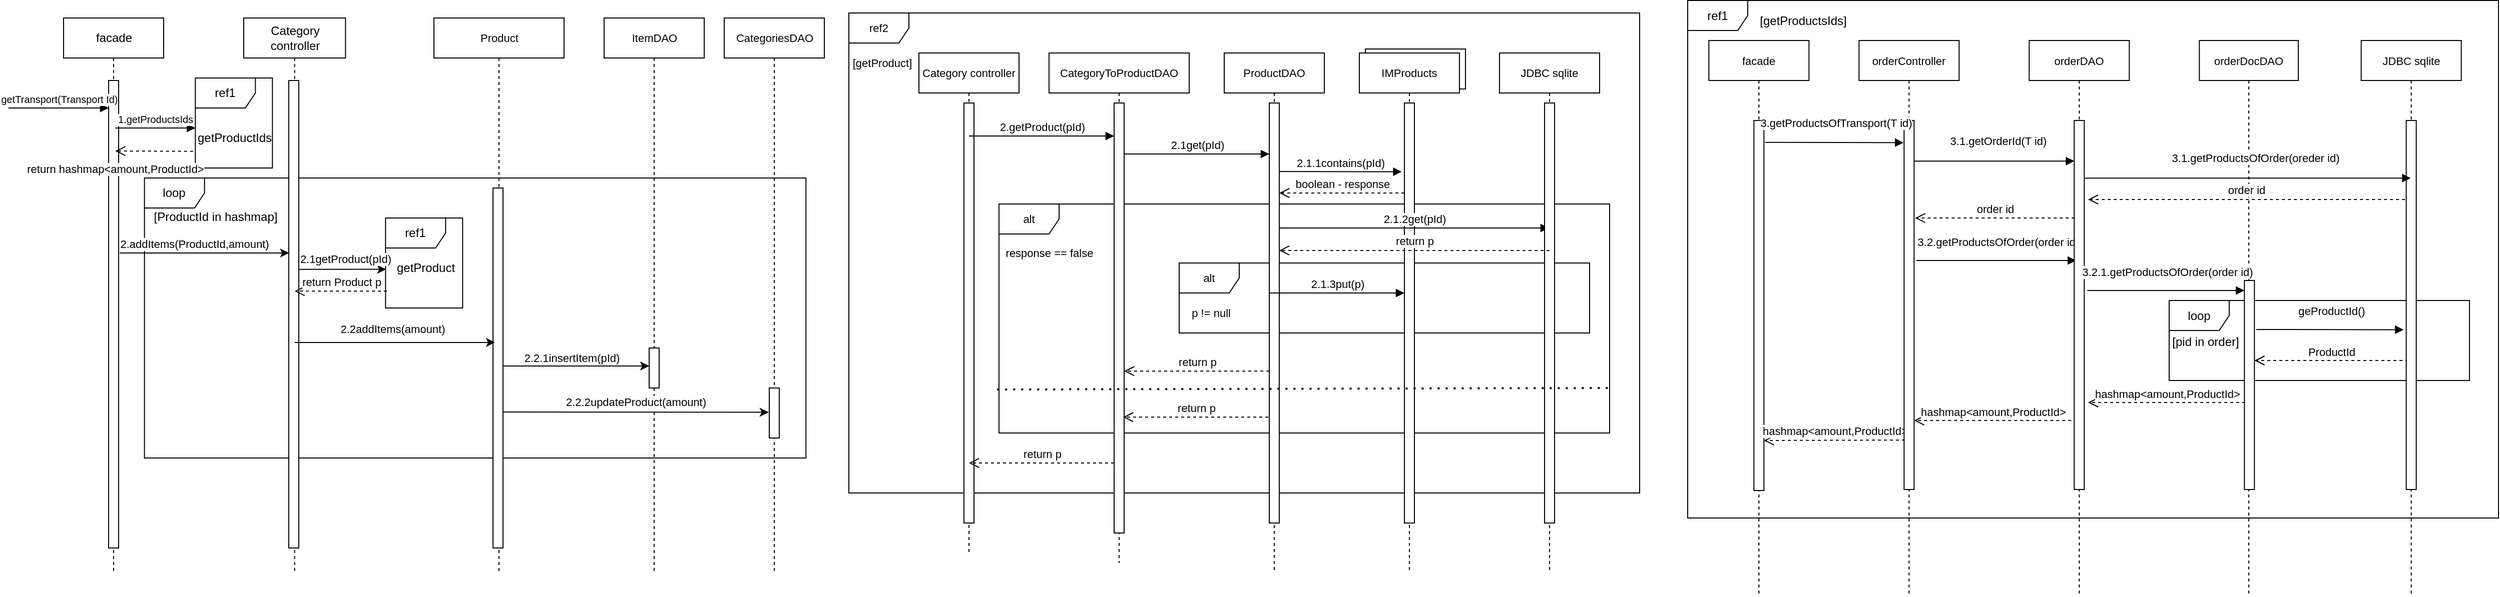 <mxfile version="18.0.6" type="device"><diagram id="UIoiNrkgvofZp8N54wWf" name="Page-1"><mxGraphModel dx="1278" dy="-1559" grid="1" gridSize="10" guides="1" tooltips="1" connect="1" arrows="1" fold="1" page="1" pageScale="1" pageWidth="850" pageHeight="1100" math="0" shadow="0"><root><mxCell id="0"/><mxCell id="1" parent="0"/><mxCell id="osj5FX9UXppX_0ojjCiP-1" value="loop" style="shape=umlFrame;whiteSpace=wrap;html=1;" parent="1" vertex="1"><mxGeometry x="168.33" y="2500" width="660.83" height="280" as="geometry"/></mxCell><mxCell id="osj5FX9UXppX_0ojjCiP-2" value="ref1" style="shape=umlFrame;whiteSpace=wrap;html=1;" parent="1" vertex="1"><mxGeometry x="409.16" y="2540" width="77" height="90" as="geometry"/></mxCell><mxCell id="osj5FX9UXppX_0ojjCiP-3" value="Category controller" style="shape=umlLifeline;perimeter=lifelinePerimeter;whiteSpace=wrap;html=1;container=1;collapsible=0;recursiveResize=0;outlineConnect=0;" parent="1" vertex="1"><mxGeometry x="267.5" y="2340" width="101.66" height="555" as="geometry"/></mxCell><mxCell id="osj5FX9UXppX_0ojjCiP-4" value="" style="html=1;points=[];perimeter=orthogonalPerimeter;fontSize=10;fillColor=default;" parent="osj5FX9UXppX_0ojjCiP-3" vertex="1"><mxGeometry x="45" y="62.5" width="10" height="467.5" as="geometry"/></mxCell><mxCell id="osj5FX9UXppX_0ojjCiP-5" value="[ProductId in hashmap]" style="text;html=1;resizable=0;autosize=1;align=center;verticalAlign=middle;points=[];fillColor=none;strokeColor=none;rounded=0;" parent="osj5FX9UXppX_0ojjCiP-3" vertex="1"><mxGeometry x="-98.34" y="189" width="140" height="20" as="geometry"/></mxCell><mxCell id="osj5FX9UXppX_0ojjCiP-6" value="ref1" style="shape=umlFrame;whiteSpace=wrap;html=1;" parent="1" vertex="1"><mxGeometry x="1710" y="2322.5" width="810" height="517.5" as="geometry"/></mxCell><mxCell id="osj5FX9UXppX_0ojjCiP-7" value="orderDocDAO" style="shape=umlLifeline;perimeter=lifelinePerimeter;whiteSpace=wrap;html=1;container=1;collapsible=0;recursiveResize=0;outlineConnect=0;fontSize=11;fillColor=default;" parent="1" vertex="1"><mxGeometry x="2221.17" y="2362.5" width="98.83" height="555" as="geometry"/></mxCell><mxCell id="osj5FX9UXppX_0ojjCiP-8" value="loop" style="shape=umlFrame;whiteSpace=wrap;html=1;" parent="osj5FX9UXppX_0ojjCiP-7" vertex="1"><mxGeometry x="-30.17" y="260" width="300" height="80" as="geometry"/></mxCell><mxCell id="osj5FX9UXppX_0ojjCiP-9" value="" style="html=1;points=[];perimeter=orthogonalPerimeter;fontSize=10;fillColor=default;" parent="osj5FX9UXppX_0ojjCiP-7" vertex="1"><mxGeometry x="45" y="240" width="10" height="209" as="geometry"/></mxCell><mxCell id="osj5FX9UXppX_0ojjCiP-10" value="geProductId()" style="html=1;verticalAlign=bottom;endArrow=block;rounded=0;fontSize=11;entryX=-0.263;entryY=0.548;entryDx=0;entryDy=0;entryPerimeter=0;" parent="osj5FX9UXppX_0ojjCiP-7" edge="1"><mxGeometry x="0.021" y="10" width="80" relative="1" as="geometry"><mxPoint x="56.83" y="289" as="sourcePoint"/><mxPoint x="204.03" y="289.212" as="targetPoint"/><mxPoint as="offset"/></mxGeometry></mxCell><mxCell id="osj5FX9UXppX_0ojjCiP-11" value="ProductId" style="html=1;verticalAlign=bottom;endArrow=open;dashed=1;endSize=8;rounded=0;" parent="osj5FX9UXppX_0ojjCiP-7" target="osj5FX9UXppX_0ojjCiP-9" edge="1"><mxGeometry relative="1" as="geometry"><mxPoint x="208.83" y="320" as="sourcePoint"/><mxPoint x="78.83" y="320" as="targetPoint"/></mxGeometry></mxCell><mxCell id="KsFIk7_tiNW7xSq67dsL-1" value="[pid in order]" style="text;html=1;strokeColor=none;fillColor=none;align=center;verticalAlign=middle;whiteSpace=wrap;rounded=0;" vertex="1" parent="osj5FX9UXppX_0ojjCiP-7"><mxGeometry x="-34.17" y="286.5" width="81.17" height="30" as="geometry"/></mxCell><mxCell id="osj5FX9UXppX_0ojjCiP-12" value="ref2" style="shape=umlFrame;whiteSpace=wrap;html=1;fontSize=11;" parent="1" vertex="1"><mxGeometry x="872" y="2335" width="790" height="480" as="geometry"/></mxCell><mxCell id="osj5FX9UXppX_0ojjCiP-13" value="alt" style="shape=umlFrame;whiteSpace=wrap;html=1;fontSize=11;" parent="1" vertex="1"><mxGeometry x="1022" y="2526" width="610" height="229" as="geometry"/></mxCell><mxCell id="osj5FX9UXppX_0ojjCiP-14" value="alt" style="shape=umlFrame;whiteSpace=wrap;html=1;fontSize=11;" parent="1" vertex="1"><mxGeometry x="1202" y="2585" width="410" height="70" as="geometry"/></mxCell><mxCell id="osj5FX9UXppX_0ojjCiP-15" value="" style="html=1;fontSize=11;" parent="1" vertex="1"><mxGeometry x="1388" y="2371" width="100" height="40" as="geometry"/></mxCell><mxCell id="osj5FX9UXppX_0ojjCiP-16" value="IMProducts" style="shape=umlLifeline;perimeter=lifelinePerimeter;whiteSpace=wrap;html=1;container=1;collapsible=0;recursiveResize=0;outlineConnect=0;fontSize=11;" parent="1" vertex="1"><mxGeometry x="1382" y="2375" width="100" height="520" as="geometry"/></mxCell><mxCell id="osj5FX9UXppX_0ojjCiP-17" value="2.1.1contains(pId)" style="html=1;verticalAlign=bottom;endArrow=block;rounded=0;fontSize=11;entryX=-0.267;entryY=0.365;entryDx=0;entryDy=0;entryPerimeter=0;" parent="osj5FX9UXppX_0ojjCiP-16" edge="1"><mxGeometry width="80" relative="1" as="geometry"><mxPoint x="-80.0" y="118.44" as="sourcePoint"/><mxPoint x="42.33" y="118.74" as="targetPoint"/></mxGeometry></mxCell><mxCell id="osj5FX9UXppX_0ojjCiP-18" value="boolean - response" style="html=1;verticalAlign=bottom;endArrow=open;dashed=1;endSize=8;rounded=0;fontSize=11;" parent="osj5FX9UXppX_0ojjCiP-16" target="osj5FX9UXppX_0ojjCiP-38" edge="1"><mxGeometry relative="1" as="geometry"><mxPoint x="45" y="140" as="sourcePoint"/><mxPoint x="-35" y="140" as="targetPoint"/></mxGeometry></mxCell><mxCell id="osj5FX9UXppX_0ojjCiP-19" value="" style="html=1;points=[];perimeter=orthogonalPerimeter;fontSize=11;" parent="1" vertex="1"><mxGeometry x="1427" y="2425" width="10" height="420" as="geometry"/></mxCell><mxCell id="osj5FX9UXppX_0ojjCiP-20" value="facade" style="shape=umlLifeline;perimeter=lifelinePerimeter;whiteSpace=wrap;html=1;container=1;collapsible=0;recursiveResize=0;outlineConnect=0;" parent="1" vertex="1"><mxGeometry x="87.5" y="2340" width="100" height="555" as="geometry"/></mxCell><mxCell id="osj5FX9UXppX_0ojjCiP-21" value="" style="html=1;points=[];perimeter=orthogonalPerimeter;fontSize=10;fillColor=default;" parent="osj5FX9UXppX_0ojjCiP-20" vertex="1"><mxGeometry x="45" y="62.5" width="10" height="467.5" as="geometry"/></mxCell><mxCell id="osj5FX9UXppX_0ojjCiP-22" value="getTransport(Transport Id)" style="html=1;verticalAlign=bottom;endArrow=block;rounded=0;fontSize=10;" parent="osj5FX9UXppX_0ojjCiP-20" edge="1"><mxGeometry width="80" relative="1" as="geometry"><mxPoint x="-55" y="90" as="sourcePoint"/><mxPoint x="45" y="90" as="targetPoint"/><Array as="points"><mxPoint x="-20" y="90"/></Array></mxGeometry></mxCell><mxCell id="osj5FX9UXppX_0ojjCiP-23" value="Product" style="shape=umlLifeline;perimeter=lifelinePerimeter;whiteSpace=wrap;html=1;container=1;collapsible=0;recursiveResize=0;outlineConnect=0;fontSize=11;fillColor=default;" parent="1" vertex="1"><mxGeometry x="457.5" y="2340" width="130" height="555" as="geometry"/></mxCell><mxCell id="osj5FX9UXppX_0ojjCiP-24" value="" style="html=1;points=[];perimeter=orthogonalPerimeter;fontSize=10;fillColor=default;" parent="osj5FX9UXppX_0ojjCiP-23" vertex="1"><mxGeometry x="59" y="170" width="10" height="360" as="geometry"/></mxCell><mxCell id="osj5FX9UXppX_0ojjCiP-25" value="CategoriesDAO" style="shape=umlLifeline;perimeter=lifelinePerimeter;whiteSpace=wrap;html=1;container=1;collapsible=0;recursiveResize=0;outlineConnect=0;fontSize=11;fillColor=default;" parent="1" vertex="1"><mxGeometry x="747.5" y="2340" width="100" height="555" as="geometry"/></mxCell><mxCell id="osj5FX9UXppX_0ojjCiP-26" value="" style="html=1;points=[];perimeter=orthogonalPerimeter;fontSize=10;fillColor=default;" parent="osj5FX9UXppX_0ojjCiP-25" vertex="1"><mxGeometry x="45" y="370" width="10" height="50" as="geometry"/></mxCell><mxCell id="osj5FX9UXppX_0ojjCiP-27" value="ItemDAO" style="shape=umlLifeline;perimeter=lifelinePerimeter;whiteSpace=wrap;html=1;container=1;collapsible=0;recursiveResize=0;outlineConnect=0;fontSize=11;fillColor=default;" parent="1" vertex="1"><mxGeometry x="627.5" y="2340" width="100" height="555" as="geometry"/></mxCell><mxCell id="osj5FX9UXppX_0ojjCiP-28" value="" style="html=1;points=[];perimeter=orthogonalPerimeter;fontSize=10;fillColor=default;" parent="osj5FX9UXppX_0ojjCiP-27" vertex="1"><mxGeometry x="45" y="330" width="10" height="40" as="geometry"/></mxCell><mxCell id="osj5FX9UXppX_0ojjCiP-29" value="getProduct" style="text;html=1;resizable=0;autosize=1;align=center;verticalAlign=middle;points=[];fillColor=none;strokeColor=none;rounded=0;" parent="1" vertex="1"><mxGeometry x="414.16" y="2580" width="70" height="20" as="geometry"/></mxCell><mxCell id="osj5FX9UXppX_0ojjCiP-30" value="Category controller" style="shape=umlLifeline;perimeter=lifelinePerimeter;whiteSpace=wrap;html=1;container=1;collapsible=0;recursiveResize=0;outlineConnect=0;fontSize=11;" parent="1" vertex="1"><mxGeometry x="942" y="2375" width="100" height="500" as="geometry"/></mxCell><mxCell id="osj5FX9UXppX_0ojjCiP-31" value="ProductDAO" style="shape=umlLifeline;perimeter=lifelinePerimeter;whiteSpace=wrap;html=1;container=1;collapsible=0;recursiveResize=0;outlineConnect=0;fontSize=11;" parent="1" vertex="1"><mxGeometry x="1247" y="2375" width="100" height="520" as="geometry"/></mxCell><mxCell id="osj5FX9UXppX_0ojjCiP-32" value="2.1.2get(pId)" style="html=1;verticalAlign=bottom;endArrow=block;rounded=0;fontSize=11;" parent="osj5FX9UXppX_0ojjCiP-31" target="osj5FX9UXppX_0ojjCiP-41" edge="1"><mxGeometry width="80" relative="1" as="geometry"><mxPoint x="55.0" y="175" as="sourcePoint"/><mxPoint x="177.33" y="175.3" as="targetPoint"/></mxGeometry></mxCell><mxCell id="osj5FX9UXppX_0ojjCiP-33" value="CategoryToProductDAO" style="shape=umlLifeline;perimeter=lifelinePerimeter;whiteSpace=wrap;html=1;container=1;collapsible=0;recursiveResize=0;outlineConnect=0;fontSize=11;" parent="1" vertex="1"><mxGeometry x="1072" y="2375" width="140" height="510" as="geometry"/></mxCell><mxCell id="osj5FX9UXppX_0ojjCiP-34" value="response == false" style="text;html=1;resizable=0;autosize=1;align=center;verticalAlign=middle;points=[];fillColor=none;strokeColor=none;rounded=0;fontSize=11;" parent="osj5FX9UXppX_0ojjCiP-33" vertex="1"><mxGeometry x="-50" y="190" width="100" height="20" as="geometry"/></mxCell><mxCell id="osj5FX9UXppX_0ojjCiP-35" value="[getProduct]" style="text;html=1;resizable=0;autosize=1;align=center;verticalAlign=middle;points=[];fillColor=none;strokeColor=none;rounded=0;fontSize=11;" parent="1" vertex="1"><mxGeometry x="870" y="2375" width="70" height="20" as="geometry"/></mxCell><mxCell id="osj5FX9UXppX_0ojjCiP-36" value="" style="html=1;points=[];perimeter=orthogonalPerimeter;fontSize=11;" parent="1" vertex="1"><mxGeometry x="987" y="2425" width="10" height="420" as="geometry"/></mxCell><mxCell id="osj5FX9UXppX_0ojjCiP-37" value="" style="html=1;points=[];perimeter=orthogonalPerimeter;fontSize=11;" parent="1" vertex="1"><mxGeometry x="1137" y="2425" width="10" height="430" as="geometry"/></mxCell><mxCell id="osj5FX9UXppX_0ojjCiP-38" value="" style="html=1;points=[];perimeter=orthogonalPerimeter;fontSize=11;" parent="1" vertex="1"><mxGeometry x="1292" y="2425" width="10" height="420" as="geometry"/></mxCell><mxCell id="osj5FX9UXppX_0ojjCiP-39" value="2.getProduct(pId)" style="html=1;verticalAlign=bottom;endArrow=block;rounded=0;fontSize=11;" parent="1" edge="1"><mxGeometry width="80" relative="1" as="geometry"><mxPoint x="992" y="2458" as="sourcePoint"/><mxPoint x="1137" y="2458" as="targetPoint"/></mxGeometry></mxCell><mxCell id="osj5FX9UXppX_0ojjCiP-40" value="2.1get(pId)" style="html=1;verticalAlign=bottom;endArrow=block;rounded=0;fontSize=11;" parent="1" edge="1"><mxGeometry width="80" relative="1" as="geometry"><mxPoint x="1147" y="2476" as="sourcePoint"/><mxPoint x="1292" y="2476" as="targetPoint"/></mxGeometry></mxCell><mxCell id="osj5FX9UXppX_0ojjCiP-41" value="JDBC sqlite" style="shape=umlLifeline;perimeter=lifelinePerimeter;whiteSpace=wrap;html=1;container=1;collapsible=0;recursiveResize=0;outlineConnect=0;fontSize=11;" parent="1" vertex="1"><mxGeometry x="1522" y="2375" width="100" height="520" as="geometry"/></mxCell><mxCell id="osj5FX9UXppX_0ojjCiP-42" value="" style="html=1;points=[];perimeter=orthogonalPerimeter;fontSize=11;" parent="osj5FX9UXppX_0ojjCiP-41" vertex="1"><mxGeometry x="45" y="50" width="10" height="420" as="geometry"/></mxCell><mxCell id="osj5FX9UXppX_0ojjCiP-43" value="return p" style="html=1;verticalAlign=bottom;endArrow=open;dashed=1;endSize=8;rounded=0;fontSize=11;" parent="osj5FX9UXppX_0ojjCiP-41" edge="1"><mxGeometry relative="1" as="geometry"><mxPoint x="50" y="197.44" as="sourcePoint"/><mxPoint x="-220" y="197.44" as="targetPoint"/></mxGeometry></mxCell><mxCell id="osj5FX9UXppX_0ojjCiP-44" value="return p" style="html=1;verticalAlign=bottom;endArrow=open;dashed=1;endSize=8;rounded=0;fontSize=11;" parent="1" edge="1"><mxGeometry relative="1" as="geometry"><mxPoint x="1292" y="2693.13" as="sourcePoint"/><mxPoint x="1147" y="2693.13" as="targetPoint"/></mxGeometry></mxCell><mxCell id="osj5FX9UXppX_0ojjCiP-45" value="" style="endArrow=none;dashed=1;html=1;dashPattern=1 3;strokeWidth=2;rounded=0;exitX=-0.003;exitY=0.773;exitDx=0;exitDy=0;exitPerimeter=0;" parent="1" edge="1"><mxGeometry width="50" height="50" relative="1" as="geometry"><mxPoint x="1020.17" y="2711.477" as="sourcePoint"/><mxPoint x="1632" y="2710" as="targetPoint"/></mxGeometry></mxCell><mxCell id="osj5FX9UXppX_0ojjCiP-46" value="return p" style="html=1;verticalAlign=bottom;endArrow=open;dashed=1;endSize=8;rounded=0;fontSize=11;" parent="1" edge="1"><mxGeometry relative="1" as="geometry"><mxPoint x="1291" y="2739.13" as="sourcePoint"/><mxPoint x="1146" y="2739.13" as="targetPoint"/></mxGeometry></mxCell><mxCell id="osj5FX9UXppX_0ojjCiP-47" value="&amp;nbsp;p != null" style="text;html=1;resizable=0;autosize=1;align=center;verticalAlign=middle;points=[];fillColor=none;strokeColor=none;rounded=0;fontSize=11;" parent="1" vertex="1"><mxGeometry x="1202" y="2625" width="60" height="20" as="geometry"/></mxCell><mxCell id="osj5FX9UXppX_0ojjCiP-48" value="2.1.3put(p)" style="html=1;verticalAlign=bottom;endArrow=block;rounded=0;fontSize=11;" parent="1" target="osj5FX9UXppX_0ojjCiP-19" edge="1"><mxGeometry width="80" relative="1" as="geometry"><mxPoint x="1292" y="2615" as="sourcePoint"/><mxPoint x="1372" y="2615" as="targetPoint"/></mxGeometry></mxCell><mxCell id="osj5FX9UXppX_0ojjCiP-49" value="return p" style="html=1;verticalAlign=bottom;endArrow=open;dashed=1;endSize=8;rounded=0;fontSize=11;" parent="1" edge="1"><mxGeometry relative="1" as="geometry"><mxPoint x="1137" y="2785" as="sourcePoint"/><mxPoint x="992" y="2785" as="targetPoint"/></mxGeometry></mxCell><mxCell id="osj5FX9UXppX_0ojjCiP-50" value="facade" style="shape=umlLifeline;perimeter=lifelinePerimeter;whiteSpace=wrap;html=1;container=1;collapsible=0;recursiveResize=0;outlineConnect=0;fontSize=11;fillColor=default;" parent="1" vertex="1"><mxGeometry x="1731.17" y="2362.5" width="100" height="555" as="geometry"/></mxCell><mxCell id="osj5FX9UXppX_0ojjCiP-51" value="" style="html=1;points=[];perimeter=orthogonalPerimeter;fontSize=10;fillColor=default;" parent="osj5FX9UXppX_0ojjCiP-50" vertex="1"><mxGeometry x="45" y="80" width="10" height="370" as="geometry"/></mxCell><mxCell id="osj5FX9UXppX_0ojjCiP-52" value="hashmap&amp;lt;amount,ProductId&amp;gt;" style="html=1;verticalAlign=bottom;endArrow=open;dashed=1;endSize=8;rounded=0;exitX=0.09;exitY=0.866;exitDx=0;exitDy=0;exitPerimeter=0;" parent="osj5FX9UXppX_0ojjCiP-50" source="osj5FX9UXppX_0ojjCiP-54" edge="1"><mxGeometry relative="1" as="geometry"><mxPoint x="212" y="400" as="sourcePoint"/><mxPoint x="55" y="400" as="targetPoint"/></mxGeometry></mxCell><mxCell id="osj5FX9UXppX_0ojjCiP-53" value="orderController" style="shape=umlLifeline;perimeter=lifelinePerimeter;whiteSpace=wrap;html=1;container=1;collapsible=0;recursiveResize=0;outlineConnect=0;fontSize=11;fillColor=default;" parent="1" vertex="1"><mxGeometry x="1881.17" y="2362.5" width="100" height="555" as="geometry"/></mxCell><mxCell id="osj5FX9UXppX_0ojjCiP-54" value="" style="html=1;points=[];perimeter=orthogonalPerimeter;fontSize=10;fillColor=default;" parent="osj5FX9UXppX_0ojjCiP-53" vertex="1"><mxGeometry x="45" y="80" width="10" height="369" as="geometry"/></mxCell><mxCell id="osj5FX9UXppX_0ojjCiP-55" value="3.2.getProductsOfOrder(order id)" style="html=1;verticalAlign=bottom;endArrow=block;rounded=0;fontSize=11;entryX=0.013;entryY=0.11;entryDx=0;entryDy=0;entryPerimeter=0;exitX=1.044;exitY=0.11;exitDx=0;exitDy=0;exitPerimeter=0;" parent="osj5FX9UXppX_0ojjCiP-53" edge="1"><mxGeometry x="0.021" y="10" width="80" relative="1" as="geometry"><mxPoint x="57.33" y="220" as="sourcePoint"/><mxPoint x="217.02" y="220" as="targetPoint"/><mxPoint as="offset"/></mxGeometry></mxCell><mxCell id="osj5FX9UXppX_0ojjCiP-56" value="hashmap&amp;lt;amount,ProductId&amp;gt;" style="html=1;verticalAlign=bottom;endArrow=open;dashed=1;endSize=8;rounded=0;" parent="osj5FX9UXppX_0ojjCiP-53" edge="1"><mxGeometry relative="1" as="geometry"><mxPoint x="212" y="380" as="sourcePoint"/><mxPoint x="55" y="380" as="targetPoint"/></mxGeometry></mxCell><mxCell id="osj5FX9UXppX_0ojjCiP-57" value="orderDAO" style="shape=umlLifeline;perimeter=lifelinePerimeter;whiteSpace=wrap;html=1;container=1;collapsible=0;recursiveResize=0;outlineConnect=0;fontSize=11;fillColor=default;" parent="1" vertex="1"><mxGeometry x="2051.17" y="2362.5" width="100" height="555" as="geometry"/></mxCell><mxCell id="osj5FX9UXppX_0ojjCiP-58" value="" style="html=1;points=[];perimeter=orthogonalPerimeter;fontSize=10;fillColor=default;" parent="osj5FX9UXppX_0ojjCiP-57" vertex="1"><mxGeometry x="45" y="80" width="10" height="369" as="geometry"/></mxCell><mxCell id="osj5FX9UXppX_0ojjCiP-59" value="3.2.1.getProductsOfOrder(order id)" style="html=1;verticalAlign=bottom;endArrow=block;rounded=0;fontSize=11;" parent="osj5FX9UXppX_0ojjCiP-57" edge="1"><mxGeometry x="0.021" y="10" width="80" relative="1" as="geometry"><mxPoint x="58" y="250" as="sourcePoint"/><mxPoint x="215" y="250" as="targetPoint"/><mxPoint as="offset"/></mxGeometry></mxCell><mxCell id="osj5FX9UXppX_0ojjCiP-60" value="JDBC sqlite" style="shape=umlLifeline;perimeter=lifelinePerimeter;whiteSpace=wrap;html=1;container=1;collapsible=0;recursiveResize=0;outlineConnect=0;fontSize=11;fillColor=default;" parent="1" vertex="1"><mxGeometry x="2382.83" y="2362.5" width="100" height="555" as="geometry"/></mxCell><mxCell id="osj5FX9UXppX_0ojjCiP-61" value="" style="html=1;points=[];perimeter=orthogonalPerimeter;fontSize=10;fillColor=default;" parent="osj5FX9UXppX_0ojjCiP-60" vertex="1"><mxGeometry x="45" y="80" width="10" height="369" as="geometry"/></mxCell><mxCell id="osj5FX9UXppX_0ojjCiP-62" value="3.getProductsOfTransport(T id)" style="html=1;verticalAlign=bottom;endArrow=block;rounded=0;fontSize=11;exitX=1.111;exitY=0.059;exitDx=0;exitDy=0;exitPerimeter=0;entryX=-0.053;entryY=0.06;entryDx=0;entryDy=0;entryPerimeter=0;" parent="1" source="osj5FX9UXppX_0ojjCiP-51" target="osj5FX9UXppX_0ojjCiP-54" edge="1"><mxGeometry x="0.018" y="10" width="80" relative="1" as="geometry"><mxPoint x="1786.17" y="2472.5" as="sourcePoint"/><mxPoint x="1930" y="2472.5" as="targetPoint"/><mxPoint as="offset"/></mxGeometry></mxCell><mxCell id="osj5FX9UXppX_0ojjCiP-63" value="3.1.getOrderId(T id)" style="html=1;verticalAlign=bottom;endArrow=block;rounded=0;fontSize=11;entryX=0.013;entryY=0.11;entryDx=0;entryDy=0;entryPerimeter=0;exitX=1.044;exitY=0.11;exitDx=0;exitDy=0;exitPerimeter=0;" parent="1" source="osj5FX9UXppX_0ojjCiP-54" target="osj5FX9UXppX_0ojjCiP-58" edge="1"><mxGeometry x="0.044" y="11" width="80" relative="1" as="geometry"><mxPoint x="1940" y="2483.5" as="sourcePoint"/><mxPoint x="2098.36" y="2482.81" as="targetPoint"/><mxPoint as="offset"/></mxGeometry></mxCell><mxCell id="osj5FX9UXppX_0ojjCiP-64" value="3.1.getProductsOfOrder(oreder id)" style="html=1;verticalAlign=bottom;endArrow=block;rounded=0;fontSize=11;exitX=1.054;exitY=0.156;exitDx=0;exitDy=0;exitPerimeter=0;" parent="1" source="osj5FX9UXppX_0ojjCiP-58" target="osj5FX9UXppX_0ojjCiP-60" edge="1"><mxGeometry x="0.044" y="11" width="80" relative="1" as="geometry"><mxPoint x="2130" y="2502.5" as="sourcePoint"/><mxPoint x="2267" y="2502.5" as="targetPoint"/><mxPoint as="offset"/></mxGeometry></mxCell><mxCell id="osj5FX9UXppX_0ojjCiP-65" value="order id" style="html=1;verticalAlign=bottom;endArrow=open;dashed=1;endSize=8;rounded=0;exitX=-0.12;exitY=0.214;exitDx=0;exitDy=0;exitPerimeter=0;" parent="1" source="osj5FX9UXppX_0ojjCiP-61" edge="1"><mxGeometry relative="1" as="geometry"><mxPoint x="2010" y="2602.5" as="sourcePoint"/><mxPoint x="2110" y="2521.5" as="targetPoint"/></mxGeometry></mxCell><mxCell id="osj5FX9UXppX_0ojjCiP-66" value="order id" style="html=1;verticalAlign=bottom;endArrow=open;dashed=1;endSize=8;rounded=0;entryX=1.505;entryY=0.286;entryDx=0;entryDy=0;entryPerimeter=0;" parent="1" edge="1"><mxGeometry relative="1" as="geometry"><mxPoint x="2096.67" y="2540.034" as="sourcePoint"/><mxPoint x="1937.22" y="2540.034" as="targetPoint"/></mxGeometry></mxCell><mxCell id="osj5FX9UXppX_0ojjCiP-67" value="hashmap&amp;lt;amount,ProductId&amp;gt;" style="html=1;verticalAlign=bottom;endArrow=open;dashed=1;endSize=8;rounded=0;" parent="1" edge="1"><mxGeometry relative="1" as="geometry"><mxPoint x="2267" y="2724.5" as="sourcePoint"/><mxPoint x="2110" y="2724.5" as="targetPoint"/></mxGeometry></mxCell><mxCell id="osj5FX9UXppX_0ojjCiP-68" value="[getProductsIds]" style="text;html=1;resizable=0;autosize=1;align=center;verticalAlign=middle;points=[];fillColor=none;strokeColor=none;rounded=0;" parent="1" vertex="1"><mxGeometry x="1775" y="2332.5" width="100" height="20" as="geometry"/></mxCell><mxCell id="osj5FX9UXppX_0ojjCiP-69" value="1.getProductsIds" style="html=1;verticalAlign=bottom;endArrow=block;rounded=0;fontSize=10;" parent="1" edge="1"><mxGeometry width="80" relative="1" as="geometry"><mxPoint x="139.16" y="2450" as="sourcePoint"/><mxPoint x="219.16" y="2450" as="targetPoint"/><Array as="points"><mxPoint x="174.16" y="2450"/></Array></mxGeometry></mxCell><mxCell id="osj5FX9UXppX_0ojjCiP-70" value="ref1" style="shape=umlFrame;whiteSpace=wrap;html=1;" parent="1" vertex="1"><mxGeometry x="219.16" y="2400" width="77" height="90" as="geometry"/></mxCell><mxCell id="osj5FX9UXppX_0ojjCiP-71" value="getProductIds" style="text;html=1;resizable=0;autosize=1;align=center;verticalAlign=middle;points=[];fillColor=none;strokeColor=none;rounded=0;" parent="1" vertex="1"><mxGeometry x="212.66" y="2450" width="90" height="20" as="geometry"/></mxCell><mxCell id="osj5FX9UXppX_0ojjCiP-72" value="return hashmap&amp;lt;amount,ProductId&amp;gt;" style="html=1;verticalAlign=bottom;endArrow=open;dashed=1;endSize=8;rounded=0;fontSize=11;exitX=-0.03;exitY=0.815;exitDx=0;exitDy=0;exitPerimeter=0;" parent="1" source="osj5FX9UXppX_0ojjCiP-70" edge="1"><mxGeometry x="0.997" y="27" relative="1" as="geometry"><mxPoint x="184.16" y="2500" as="sourcePoint"/><mxPoint x="139.16" y="2473" as="targetPoint"/><mxPoint as="offset"/></mxGeometry></mxCell><mxCell id="osj5FX9UXppX_0ojjCiP-73" value="" style="endArrow=classic;html=1;rounded=0;entryX=0.032;entryY=0.369;entryDx=0;entryDy=0;entryPerimeter=0;exitX=1.117;exitY=0.369;exitDx=0;exitDy=0;exitPerimeter=0;" parent="1" source="osj5FX9UXppX_0ojjCiP-21" target="osj5FX9UXppX_0ojjCiP-4" edge="1"><mxGeometry width="50" height="50" relative="1" as="geometry"><mxPoint x="137.16" y="2575" as="sourcePoint"/><mxPoint x="489.16" y="2520" as="targetPoint"/></mxGeometry></mxCell><mxCell id="osj5FX9UXppX_0ojjCiP-74" value="2.addItems(ProductId,amount)" style="edgeLabel;html=1;align=center;verticalAlign=middle;resizable=0;points=[];" parent="osj5FX9UXppX_0ojjCiP-73" connectable="0" vertex="1"><mxGeometry x="0.141" relative="1" as="geometry"><mxPoint x="-22" y="-9" as="offset"/></mxGeometry></mxCell><mxCell id="osj5FX9UXppX_0ojjCiP-75" value="" style="endArrow=classic;html=1;rounded=0;exitX=0.946;exitY=0.404;exitDx=0;exitDy=0;exitPerimeter=0;entryX=0.007;entryY=0.57;entryDx=0;entryDy=0;entryPerimeter=0;" parent="1" source="osj5FX9UXppX_0ojjCiP-4" target="osj5FX9UXppX_0ojjCiP-2" edge="1"><mxGeometry width="50" height="50" relative="1" as="geometry"><mxPoint x="439.16" y="2570" as="sourcePoint"/><mxPoint x="489.16" y="2520" as="targetPoint"/></mxGeometry></mxCell><mxCell id="osj5FX9UXppX_0ojjCiP-76" value="2.1getProduct(pId)" style="edgeLabel;html=1;align=center;verticalAlign=middle;resizable=0;points=[];" parent="osj5FX9UXppX_0ojjCiP-75" connectable="0" vertex="1"><mxGeometry x="-0.325" y="1" relative="1" as="geometry"><mxPoint x="17" y="-10" as="offset"/></mxGeometry></mxCell><mxCell id="osj5FX9UXppX_0ojjCiP-77" value="return Product p" style="html=1;verticalAlign=bottom;endArrow=open;dashed=1;endSize=8;rounded=0;exitX=0.019;exitY=0.813;exitDx=0;exitDy=0;exitPerimeter=0;" parent="1" source="osj5FX9UXppX_0ojjCiP-2" target="osj5FX9UXppX_0ojjCiP-3" edge="1"><mxGeometry relative="1" as="geometry"><mxPoint x="509.16" y="2540" as="sourcePoint"/><mxPoint x="429.16" y="2540" as="targetPoint"/></mxGeometry></mxCell><mxCell id="osj5FX9UXppX_0ojjCiP-78" value="" style="endArrow=classic;html=1;rounded=0;entryX=0.203;entryY=0.429;entryDx=0;entryDy=0;entryPerimeter=0;" parent="1" source="osj5FX9UXppX_0ojjCiP-3" target="osj5FX9UXppX_0ojjCiP-24" edge="1"><mxGeometry width="50" height="50" relative="1" as="geometry"><mxPoint x="389.16" y="2705" as="sourcePoint"/><mxPoint x="439.16" y="2655" as="targetPoint"/></mxGeometry></mxCell><mxCell id="osj5FX9UXppX_0ojjCiP-79" value="2.2addItems(amount)" style="edgeLabel;html=1;align=center;verticalAlign=middle;resizable=0;points=[];" parent="osj5FX9UXppX_0ojjCiP-78" connectable="0" vertex="1"><mxGeometry x="0.357" y="-3" relative="1" as="geometry"><mxPoint x="-39" y="-17" as="offset"/></mxGeometry></mxCell><mxCell id="osj5FX9UXppX_0ojjCiP-80" value="" style="endArrow=classic;html=1;rounded=0;exitX=1.026;exitY=0.5;exitDx=0;exitDy=0;exitPerimeter=0;" parent="1" edge="1"><mxGeometry width="50" height="50" relative="1" as="geometry"><mxPoint x="526.76" y="2688" as="sourcePoint"/><mxPoint x="672.5" y="2688" as="targetPoint"/></mxGeometry></mxCell><mxCell id="osj5FX9UXppX_0ojjCiP-81" value="2.2.1insertItem(pId)" style="edgeLabel;html=1;align=center;verticalAlign=middle;resizable=0;points=[];" parent="osj5FX9UXppX_0ojjCiP-80" connectable="0" vertex="1"><mxGeometry x="-0.235" y="-1" relative="1" as="geometry"><mxPoint x="12" y="-9" as="offset"/></mxGeometry></mxCell><mxCell id="osj5FX9UXppX_0ojjCiP-82" value="" style="endArrow=classic;html=1;rounded=0;entryX=-0.06;entryY=0.386;entryDx=0;entryDy=0;entryPerimeter=0;" parent="1" edge="1"><mxGeometry width="50" height="50" relative="1" as="geometry"><mxPoint x="527.16" y="2734" as="sourcePoint"/><mxPoint x="791.9" y="2734.3" as="targetPoint"/></mxGeometry></mxCell><mxCell id="osj5FX9UXppX_0ojjCiP-83" value="2.2.2updateProduct(amount)" style="edgeLabel;html=1;align=center;verticalAlign=middle;resizable=0;points=[];" parent="osj5FX9UXppX_0ojjCiP-82" connectable="0" vertex="1"><mxGeometry x="-0.267" y="-2" relative="1" as="geometry"><mxPoint x="35" y="-12" as="offset"/></mxGeometry></mxCell></root></mxGraphModel></diagram></mxfile>